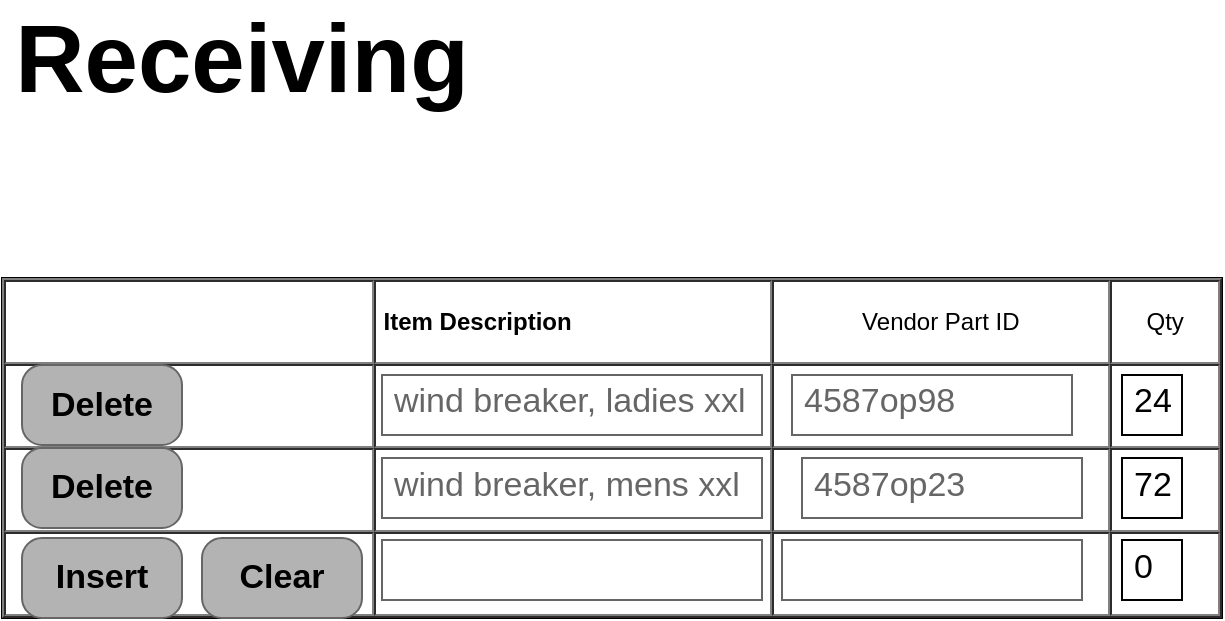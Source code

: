 <mxfile version="14.7.0" type="device"><diagram id="PiYevkb1cVEa32YTlIZ7" name="Page-1"><mxGraphModel dx="1102" dy="535" grid="1" gridSize="10" guides="1" tooltips="1" connect="1" arrows="1" fold="1" page="1" pageScale="1" pageWidth="1100" pageHeight="850" math="0" shadow="0"><root><mxCell id="0"/><mxCell id="1" parent="0"/><mxCell id="mo5rwx7vJ-f3ISJSgfBa-1" value="Receiving" style="text;html=1;strokeColor=none;fillColor=none;align=center;verticalAlign=middle;whiteSpace=wrap;rounded=0;fontSize=48;fontStyle=1" parent="1" vertex="1"><mxGeometry x="150" y="50" width="40" height="20" as="geometry"/></mxCell><mxCell id="mo5rwx7vJ-f3ISJSgfBa-21" value="&lt;table cellpadding=&quot;4&quot; cellspacing=&quot;0&quot; border=&quot;1&quot; style=&quot;font-size: 1em ; width: 100% ; height: 100%&quot;&gt;&lt;tbody&gt;&lt;tr&gt;&lt;th&gt;&amp;nbsp; &amp;nbsp; &amp;nbsp; &amp;nbsp; &amp;nbsp; &amp;nbsp; &amp;nbsp; &amp;nbsp; &amp;nbsp; &amp;nbsp; &amp;nbsp; &amp;nbsp; &amp;nbsp;&amp;nbsp;&lt;/th&gt;&lt;th&gt;Item Description&lt;/th&gt;&lt;td style=&quot;text-align: center&quot;&gt;Vendor Part ID&lt;/td&gt;&lt;td style=&quot;text-align: center&quot;&gt;Qty&lt;/td&gt;&lt;/tr&gt;&lt;tr&gt;&lt;td&gt;&lt;br&gt;&lt;/td&gt;&lt;td&gt;&lt;br&gt;&lt;/td&gt;&lt;td style=&quot;text-align: center&quot;&gt;&lt;br&gt;&lt;/td&gt;&lt;td style=&quot;text-align: center&quot;&gt;&lt;br&gt;&lt;/td&gt;&lt;/tr&gt;&lt;tr&gt;&lt;td&gt;&lt;br&gt;&lt;/td&gt;&lt;td&gt;&lt;br&gt;&lt;/td&gt;&lt;td style=&quot;text-align: center&quot;&gt;&lt;br&gt;&lt;/td&gt;&lt;td style=&quot;text-align: center&quot;&gt;&lt;br&gt;&lt;/td&gt;&lt;/tr&gt;&lt;tr&gt;&lt;td&gt;&amp;nbsp; &amp;nbsp; &amp;nbsp; &amp;nbsp; &amp;nbsp; &amp;nbsp; &amp;nbsp; &amp;nbsp; &amp;nbsp; &amp;nbsp; &amp;nbsp;&lt;/td&gt;&lt;td&gt;&lt;br&gt;&lt;/td&gt;&lt;td style=&quot;text-align: center&quot;&gt;&lt;br&gt;&lt;/td&gt;&lt;td style=&quot;text-align: center&quot;&gt;&lt;br&gt;&lt;/td&gt;&lt;/tr&gt;&lt;/tbody&gt;&lt;/table&gt; " style="verticalAlign=top;align=left;overflow=fill;fontSize=12;fontFamily=Helvetica;html=1;fillColor=none;" parent="1" vertex="1"><mxGeometry x="50" y="170" width="610" height="170" as="geometry"/></mxCell><mxCell id="2Rb7SeELXFZr_ICaBWlP-36" value="24" style="strokeWidth=1;shadow=0;dashed=0;align=center;html=1;shape=mxgraph.mockup.text.textBox;align=left;fontSize=17;spacingLeft=4;spacingTop=-3;mainText=;" parent="1" vertex="1"><mxGeometry x="610" y="218.5" width="30" height="30" as="geometry"/></mxCell><mxCell id="2Rb7SeELXFZr_ICaBWlP-39" value="72" style="strokeWidth=1;shadow=0;dashed=0;align=center;html=1;shape=mxgraph.mockup.text.textBox;align=left;fontSize=17;spacingLeft=4;spacingTop=-3;mainText=;" parent="1" vertex="1"><mxGeometry x="610" y="260" width="30" height="30" as="geometry"/></mxCell><mxCell id="2Rb7SeELXFZr_ICaBWlP-42" value="0" style="strokeWidth=1;shadow=0;dashed=0;align=center;html=1;shape=mxgraph.mockup.text.textBox;align=left;fontSize=17;spacingLeft=4;spacingTop=-3;mainText=;" parent="1" vertex="1"><mxGeometry x="610" y="301" width="30" height="30" as="geometry"/></mxCell><mxCell id="MUBwOwei0jdGdEaZYkXR-1" value="&lt;font color=&quot;#000000&quot;&gt;Delete&lt;/font&gt;" style="strokeWidth=1;shadow=0;dashed=0;align=center;html=1;shape=mxgraph.mockup.buttons.button;strokeColor=#666666;fontColor=#ffffff;mainText=;buttonStyle=round;fontSize=17;fontStyle=1;whiteSpace=wrap;fillColor=#B3B3B3;" vertex="1" parent="1"><mxGeometry x="60" y="213.5" width="80" height="40" as="geometry"/></mxCell><mxCell id="MUBwOwei0jdGdEaZYkXR-2" value="&lt;font color=&quot;#000000&quot;&gt;Delete&lt;/font&gt;" style="strokeWidth=1;shadow=0;dashed=0;align=center;html=1;shape=mxgraph.mockup.buttons.button;strokeColor=#666666;fontColor=#ffffff;mainText=;buttonStyle=round;fontSize=17;fontStyle=1;whiteSpace=wrap;fillColor=#B3B3B3;" vertex="1" parent="1"><mxGeometry x="60" y="255" width="80" height="40" as="geometry"/></mxCell><mxCell id="MUBwOwei0jdGdEaZYkXR-3" value="&lt;font color=&quot;#000000&quot;&gt;Insert&lt;/font&gt;" style="strokeWidth=1;shadow=0;dashed=0;align=center;html=1;shape=mxgraph.mockup.buttons.button;strokeColor=#666666;fontColor=#ffffff;mainText=;buttonStyle=round;fontSize=17;fontStyle=1;whiteSpace=wrap;fillColor=#B3B3B3;" vertex="1" parent="1"><mxGeometry x="60" y="300" width="80" height="40" as="geometry"/></mxCell><mxCell id="MUBwOwei0jdGdEaZYkXR-4" value="&lt;font color=&quot;#000000&quot;&gt;Clear&lt;/font&gt;" style="strokeWidth=1;shadow=0;dashed=0;align=center;html=1;shape=mxgraph.mockup.buttons.button;strokeColor=#666666;fontColor=#ffffff;mainText=;buttonStyle=round;fontSize=17;fontStyle=1;whiteSpace=wrap;fillColor=#B3B3B3;" vertex="1" parent="1"><mxGeometry x="150" y="300" width="80" height="40" as="geometry"/></mxCell><mxCell id="MUBwOwei0jdGdEaZYkXR-5" value="wind breaker, ladies xxl" style="strokeWidth=1;shadow=0;dashed=0;align=center;html=1;shape=mxgraph.mockup.text.textBox;fontColor=#666666;align=left;fontSize=17;spacingLeft=4;spacingTop=-3;strokeColor=#666666;mainText=;fillColor=#FFFFFF;" vertex="1" parent="1"><mxGeometry x="240" y="218.5" width="190" height="30" as="geometry"/></mxCell><mxCell id="MUBwOwei0jdGdEaZYkXR-6" value="wind breaker, mens xxl" style="strokeWidth=1;shadow=0;dashed=0;align=center;html=1;shape=mxgraph.mockup.text.textBox;fontColor=#666666;align=left;fontSize=17;spacingLeft=4;spacingTop=-3;strokeColor=#666666;mainText=;fillColor=#FFFFFF;" vertex="1" parent="1"><mxGeometry x="240" y="260" width="190" height="30" as="geometry"/></mxCell><mxCell id="MUBwOwei0jdGdEaZYkXR-7" value="&lt;span style=&quot;color: rgba(0 , 0 , 0 , 0) ; font-family: monospace ; font-size: 0px&quot;&gt;%3CmxGraphModel%3E%3Croot%3E%3CmxCell%20id%3D%220%22%2F%3E%3CmxCell%20id%3D%221%22%20parent%3D%220%22%2F%3E%3CmxCell%20id%3D%222%22%20value%3D%22wind%20breaker%2C%20mens%20xxl%22%20style%3D%22strokeWidth%3D1%3Bshadow%3D0%3Bdashed%3D0%3Balign%3Dcenter%3Bhtml%3D1%3Bshape%3Dmxgraph.mockup.text.textBox%3BfontColor%3D%23666666%3Balign%3Dleft%3BfontSize%3D17%3BspacingLeft%3D4%3BspacingTop%3D-3%3BstrokeColor%3D%23666666%3BmainText%3D%3BfillColor%3D%23FFFFFF%3B%22%20vertex%3D%221%22%20parent%3D%221%22%3E%3CmxGeometry%20x%3D%22240%22%20y%3D%22260%22%20width%3D%22190%22%20height%3D%2230%22%20as%3D%22geometry%22%2F%3E%3C%2FmxCell%3E%3C%2Froot%3E%3C%2FmxGraphModel%3E&lt;/span&gt;" style="strokeWidth=1;shadow=0;dashed=0;align=center;html=1;shape=mxgraph.mockup.text.textBox;fontColor=#666666;align=left;fontSize=17;spacingLeft=4;spacingTop=-3;strokeColor=#666666;mainText=;fillColor=#FFFFFF;" vertex="1" parent="1"><mxGeometry x="240" y="301" width="190" height="30" as="geometry"/></mxCell><mxCell id="MUBwOwei0jdGdEaZYkXR-8" value="&lt;span style=&quot;color: rgba(0 , 0 , 0 , 0) ; font-family: monospace ; font-size: 0px&quot;&gt;%3CmxGraphModel%3E%3Croot%3E%3CmxCell%20id%3D%220%22%2F%3E%3CmxCell%20id%3D%221%22%20parent%3D%220%22%2F%3E%3CmxCell%20id%3D%222%22%20value%3D%22wind%20breaker%2C%20mens%20xxl%22%20style%3D%22strokeWidth%3D1%3Bshadow%3D0%3Bdashed%3D0%3Balign%3Dcenter%3Bhtml%3D1%3Bshape%3Dmxgraph.mockup.text.textBox%3BfontColor%3D%23666666%3Balign%3Dleft%3BfontSize%3D17%3BspacingLeft%3D4%3BspacingTop%3D-3%3BstrokeColor%3D%23666666%3BmainText%3D%3BfillColor%3D%23FFFFFF%3B%22%20vertex%3D%221%22%20parent%3D%221%22%3E%3CmxGeometry%20x%3D%22240%22%20y%3D%22260%22%20width%3D%22190%22%20height%3D%2230%22%20as%3D%22geometry%22%2F%3E%3C%2FmxCell%3E%3C%2Froot%3E%3C%2FmxGraphModel%3E&lt;/span&gt;" style="strokeWidth=1;shadow=0;dashed=0;align=center;html=1;shape=mxgraph.mockup.text.textBox;fontColor=#666666;align=left;fontSize=17;spacingLeft=4;spacingTop=-3;strokeColor=#666666;mainText=;fillColor=#FFFFFF;" vertex="1" parent="1"><mxGeometry x="440" y="301" width="150" height="30" as="geometry"/></mxCell><mxCell id="MUBwOwei0jdGdEaZYkXR-10" value="4587op23" style="strokeWidth=1;shadow=0;dashed=0;align=center;html=1;shape=mxgraph.mockup.text.textBox;fontColor=#666666;align=left;fontSize=17;spacingLeft=4;spacingTop=-3;strokeColor=#666666;mainText=;fillColor=#FFFFFF;" vertex="1" parent="1"><mxGeometry x="450" y="260" width="140" height="30" as="geometry"/></mxCell><mxCell id="MUBwOwei0jdGdEaZYkXR-11" value="4587op98" style="strokeWidth=1;shadow=0;dashed=0;align=center;html=1;shape=mxgraph.mockup.text.textBox;fontColor=#666666;align=left;fontSize=17;spacingLeft=4;spacingTop=-3;strokeColor=#666666;mainText=;fillColor=#FFFFFF;" vertex="1" parent="1"><mxGeometry x="445" y="218.5" width="140" height="30" as="geometry"/></mxCell></root></mxGraphModel></diagram></mxfile>